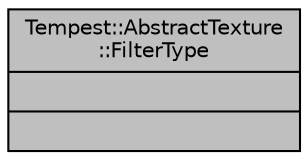digraph "Tempest::AbstractTexture::FilterType"
{
  edge [fontname="Helvetica",fontsize="10",labelfontname="Helvetica",labelfontsize="10"];
  node [fontname="Helvetica",fontsize="10",shape=record];
  Node1 [label="{Tempest::AbstractTexture\l::FilterType\n||}",height=0.2,width=0.4,color="black", fillcolor="grey75", style="filled", fontcolor="black"];
}

